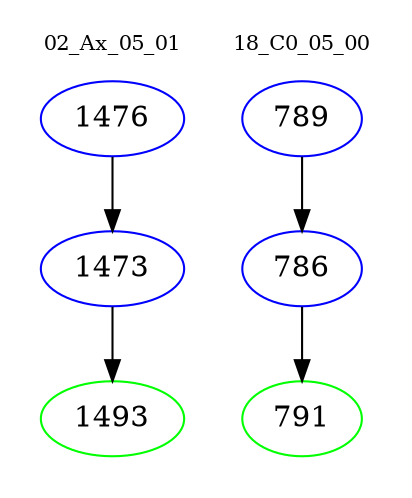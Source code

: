 digraph{
subgraph cluster_0 {
color = white
label = "02_Ax_05_01";
fontsize=10;
T0_1476 [label="1476", color="blue"]
T0_1476 -> T0_1473 [color="black"]
T0_1473 [label="1473", color="blue"]
T0_1473 -> T0_1493 [color="black"]
T0_1493 [label="1493", color="green"]
}
subgraph cluster_1 {
color = white
label = "18_C0_05_00";
fontsize=10;
T1_789 [label="789", color="blue"]
T1_789 -> T1_786 [color="black"]
T1_786 [label="786", color="blue"]
T1_786 -> T1_791 [color="black"]
T1_791 [label="791", color="green"]
}
}
